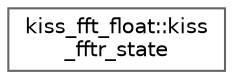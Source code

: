 digraph "Graphical Class Hierarchy"
{
 // LATEX_PDF_SIZE
  bgcolor="transparent";
  edge [fontname=Helvetica,fontsize=10,labelfontname=Helvetica,labelfontsize=10];
  node [fontname=Helvetica,fontsize=10,shape=box,height=0.2,width=0.4];
  rankdir="LR";
  Node0 [id="Node000000",label="kiss_fft_float::kiss\l_fftr_state",height=0.2,width=0.4,color="grey40", fillcolor="white", style="filled",URL="$structkiss__fft__float_1_1kiss__fftr__state.html",tooltip=" "];
}
